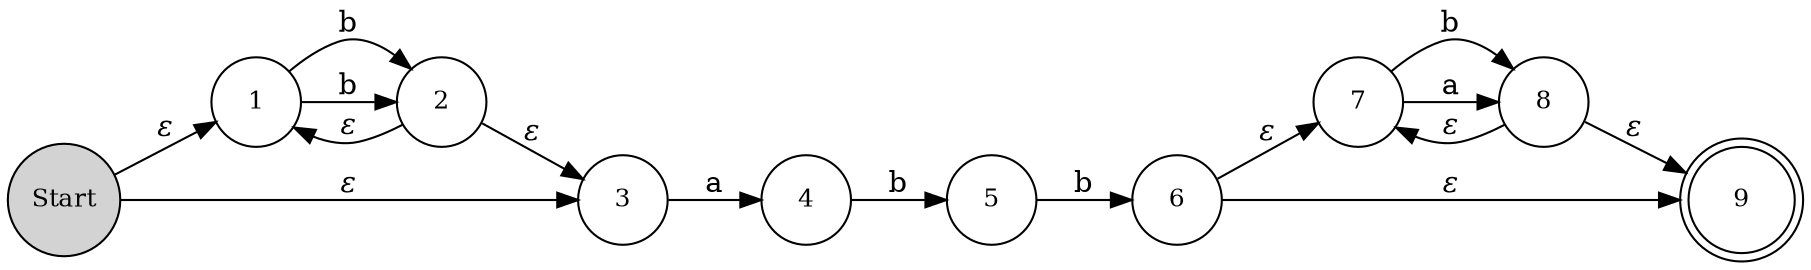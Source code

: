 digraph G {
	graph [bb="0,0,300.97,452.86",
		rankdir=LR
	];
	node [label="\N"];
	Start	[fontsize=12,
		height=0.61168,
		pos="110.27,406.28",
		shape=circle,
		style=filled,
		width=0.61168];
	1	[fontsize=12,
		height=0.6,
		pos="34.732,431.26",
		width=0.6];
	Start -> 1	[label=𝜀,
		lp="75.241,424.5",
		pos="e,55.66,424.34 89.226,413.24 82.187,415.57 74.177,418.22 66.505,420.75"];
	3	[fontsize=12,
		height=0.6,
		pos="97.371,327.61",
		width=0.6];
	Start -> 3	[label=𝜀,
		lp="102.11,365.03",
		pos="e,100.94,349.41 106.67,384.37 105.47,377.04 104.11,368.69 102.8,360.7"];
	2	[fontsize=12,
		height=0.6,
		pos="21.6,352.95",
		width=0.6];
	1 -> 2	[label=b,
		lp="37.926,387.44",
		pos="e,36.151,369.36 43.128,411.18 43.403,401.75 42.01,390.38 39.473,380.19"];
	1 -> 2	[label=b,
		lp="13.543,391.53",
		pos="e,13.199,373.21 20.245,415.02 16.909,406.19 14.516,394.99 13.592,384.53"];
	2 -> 1	[label=𝜀,
		lp="24.588,393.92",
		pos="e,31.103,409.62 25.188,374.35 26.438,381.8 27.869,390.33 29.237,398.49"];
	2 -> 3	[label=𝜀,
		lp="51.359,349.62",
		pos="e,76.428,334.61 42.305,346.03 49.512,343.62 57.771,340.85 65.664,338.21"];
	4	[fontsize=12,
		height=0.6,
		pos="137.82,263.46",
		width=0.6];
	3 -> 4	[label=a,
		lp="111.62,292",
		pos="e,126.29,281.75 109.07,309.05 112.54,303.55 116.41,297.4 120.17,291.45"];
	5	[fontsize=12,
		height=0.6,
		pos="173.27,198.4",
		width=0.6];
	4 -> 5	[label=b,
		lp="149.45,227.68",
		pos="e,162.78,217.66 148.26,244.29 151.12,239.04 154.29,233.24 157.38,227.57"];
	6	[fontsize=12,
		height=0.6,
		pos="206.01,130",
		width=0.6];
	5 -> 6	[label=b,
		lp="183.86,160.98",
		pos="e,196.68,149.51 182.74,178.62 185.55,172.75 188.69,166.2 191.73,159.85"];
	7	[fontsize=12,
		height=0.6,
		pos="279.37,98.782",
		width=0.6];
	6 -> 7	[label=𝜀,
		lp="234.74,124.16",
		pos="e,259.1,107.41 226.06,121.47 233.04,118.5 241.03,115.1 248.67,111.85"];
	9	[fontsize=12,
		height=0.71111,
		pos="186.9,52.42",
		shape=doublecircle,
		width=0.71111];
	6 -> 9	[label=𝜀,
		lp="195.66,91.125",
		pos="e,193.13,77.729 200.79,108.8 199.24,102.5 197.49,95.415 195.77,88.448"];
	8	[fontsize=12,
		height=0.6,
		pos="260.08,21.6",
		width=0.6];
	7 -> 8	[label=b,
		lp="279.73,54.486",
		pos="e,275.88,36.849 286.15,78.067 285.68,68.628 283.39,57.381 280.05,47.406"];
	7 -> 8	[label=a,
		lp="256.12,60.483",
		pos="e,253.31,42.494 263.64,83.695 259.62,75.144 256.34,64.143 254.59,53.772"];
	8 -> 7	[label=𝜀,
		lp="265.7,62.087",
		pos="e,274.04,77.449 265.35,42.69 267.18,50.032 269.29,58.445 271.3,66.484"];
	8 -> 9	[label=𝜀,
		lp="228.09,41.465",
		pos="e,210.77,42.365 240.08,30.022 234.28,32.465 227.77,35.206 221.35,37.909"];
}
